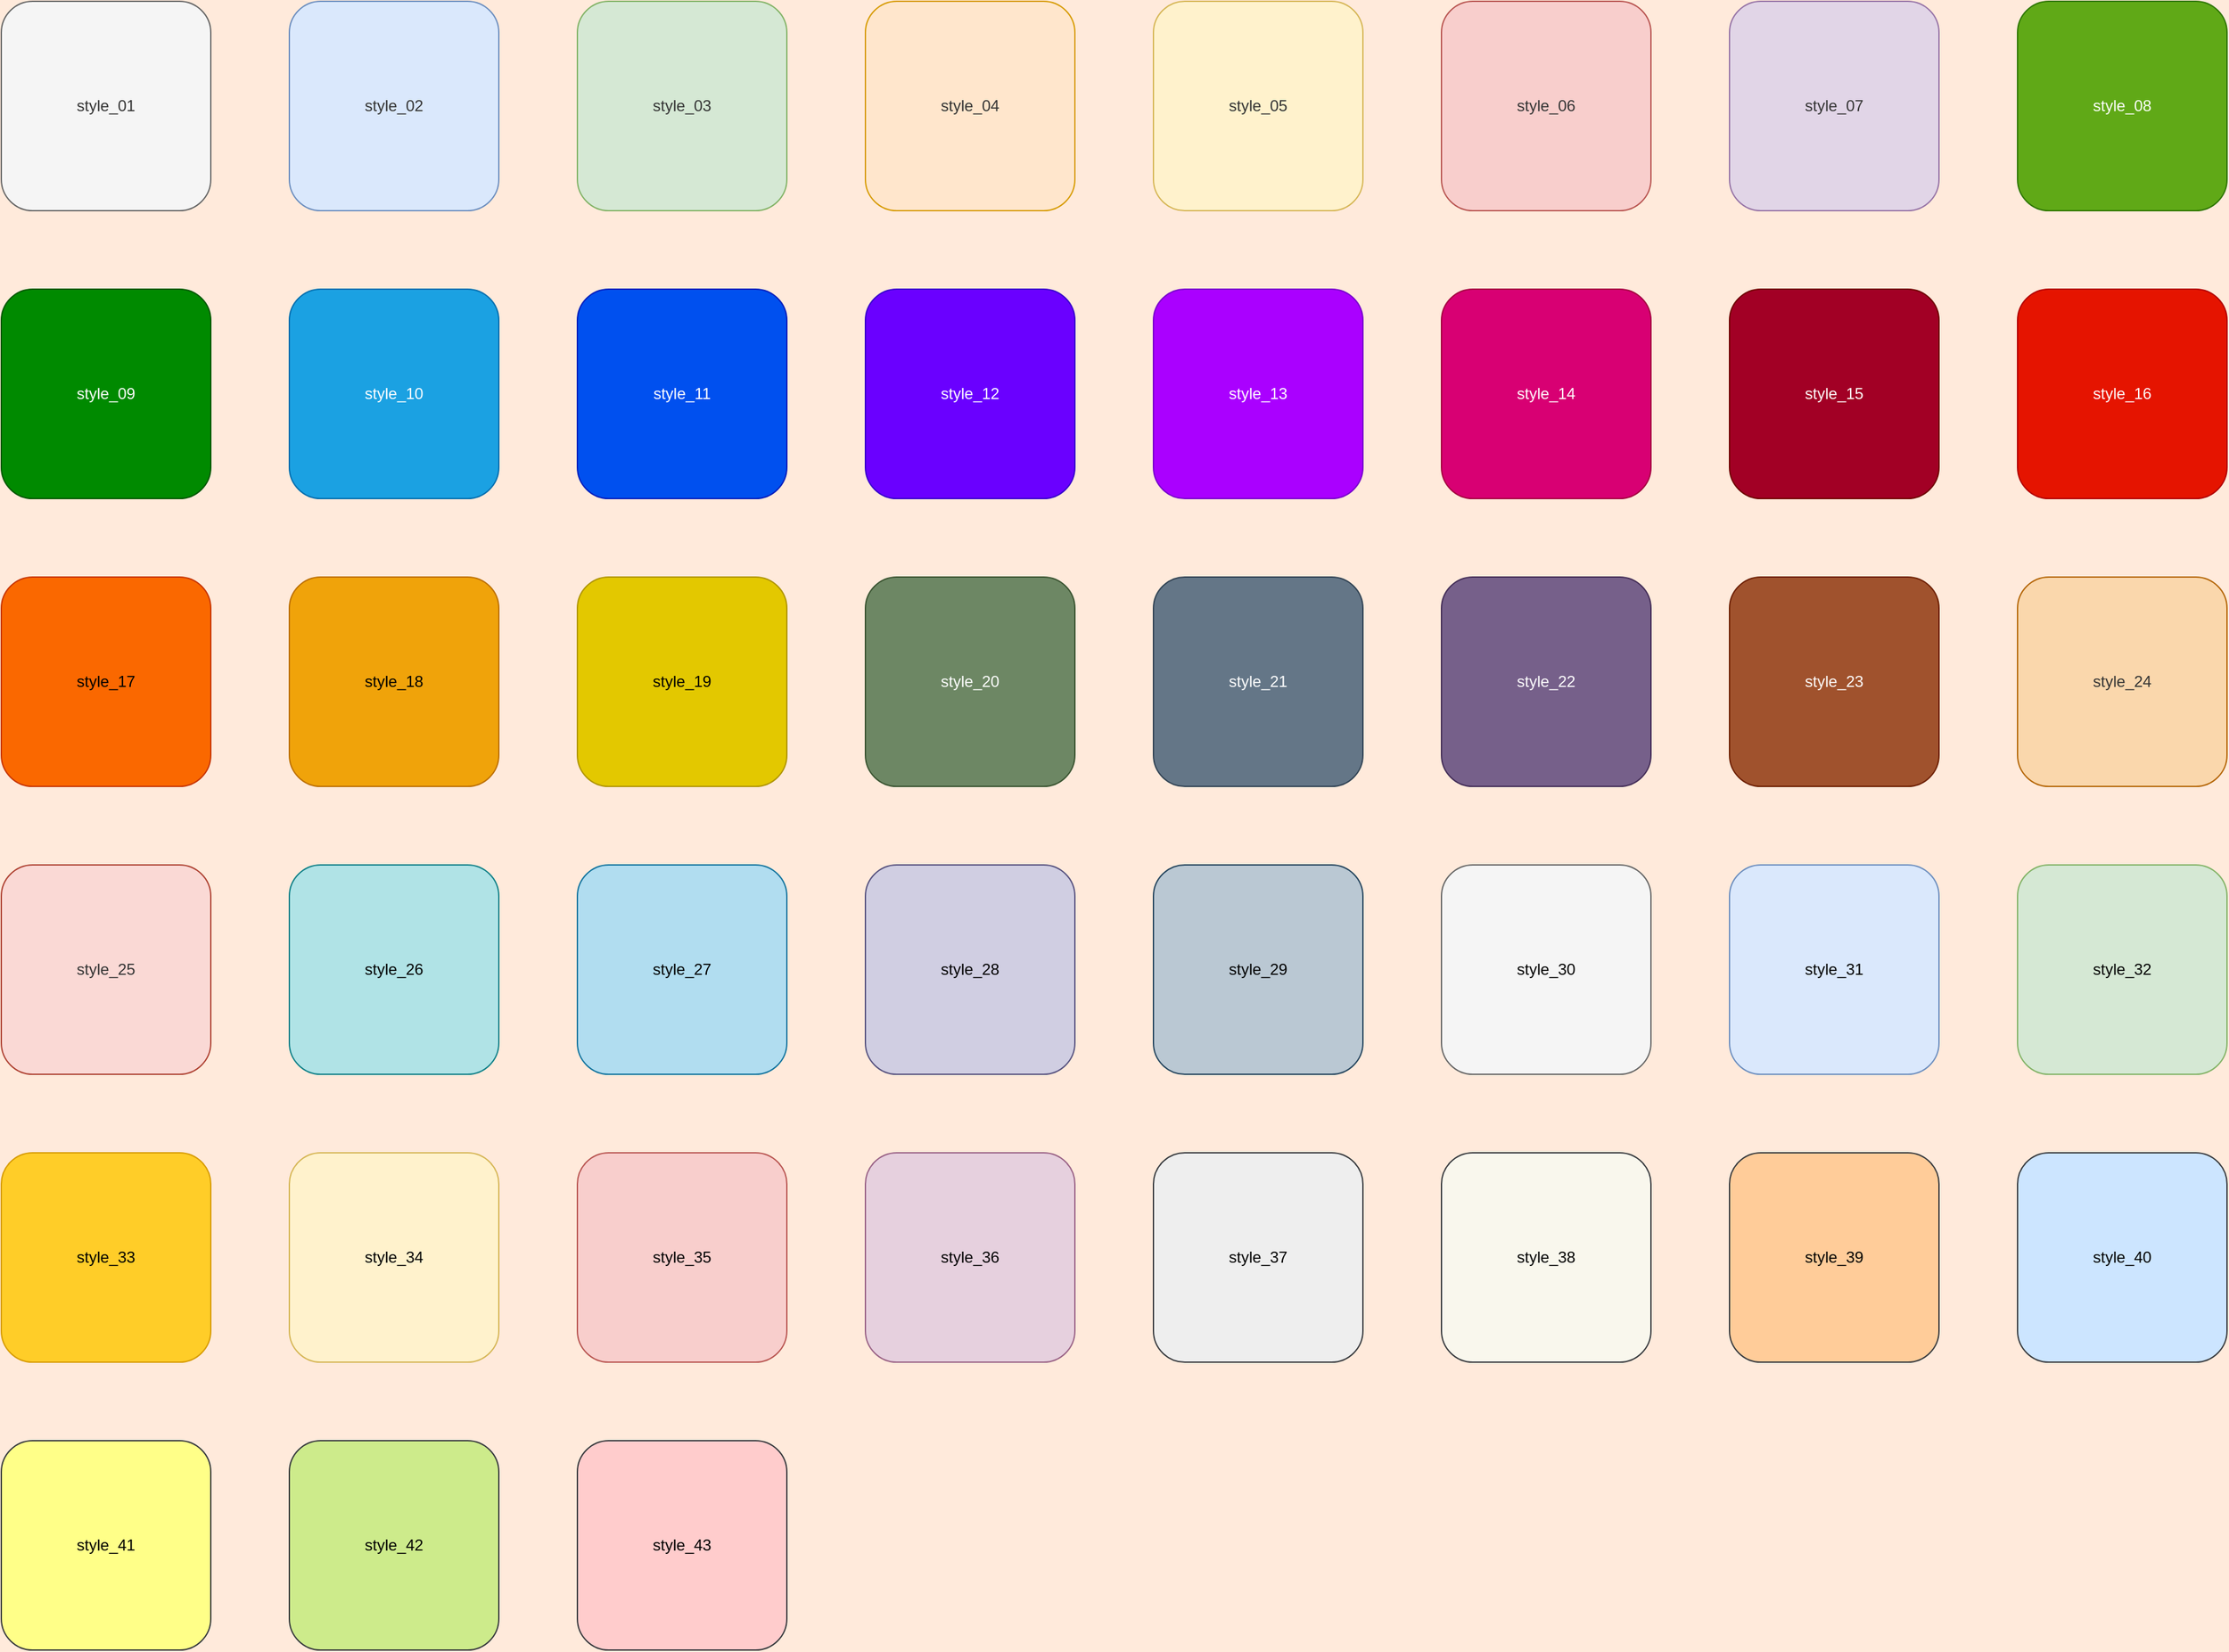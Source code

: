<mxfile>
  <diagram id="XsC" name="Squares">
    <mxGraphModel dx="0" dy="0" background="#FFEADB" grid="0" gridSize="10" guides="1" tooltips="1" connect="1" arrows="1" fold="1" page="1" pageScale="1" pageWidth="1169" pageHeight="827" math="0" shadow="0">
      <root>
        <mxCell id="page_root_XsC" parent="XsC"/>
        <mxCell id="node_root_XsC" parent="page_root_XsC"/>
        <mxCell id="XsC-2" value="style_01" style="whiteSpace=wrap;html=1;rounded=1;fillColor=#f5f5f5;strokeColor=#666666;fontColor=#333333" vertex="1" parent="node_root_XsC">
          <mxGeometry x="30" y="30" width="160" height="160" as="geometry"/>
        </mxCell>
        <mxCell id="XsC-3" value="style_02" style="whiteSpace=wrap;html=1;rounded=1;fillColor=#dae8fc;strokeColor=#6c8ebf;fontColor=#333333" vertex="1" parent="node_root_XsC">
          <mxGeometry x="250" y="30" width="160" height="160" as="geometry"/>
        </mxCell>
        <mxCell id="XsC-4" value="style_03" style="whiteSpace=wrap;html=1;rounded=1;fillColor=#d5e8d4;strokeColor=#82b366;fontColor=#333333" vertex="1" parent="node_root_XsC">
          <mxGeometry x="470" y="30" width="160" height="160" as="geometry"/>
        </mxCell>
        <mxCell id="XsC-5" value="style_04" style="whiteSpace=wrap;html=1;rounded=1;fillColor=#ffe6cc;strokeColor=#d79b00;fontColor=#333333" vertex="1" parent="node_root_XsC">
          <mxGeometry x="690" y="30" width="160" height="160" as="geometry"/>
        </mxCell>
        <mxCell id="XsC-6" value="style_05" style="whiteSpace=wrap;html=1;rounded=1;fillColor=#fff2cc;strokeColor=#d6b656;fontColor=#333333" vertex="1" parent="node_root_XsC">
          <mxGeometry x="910" y="30" width="160" height="160" as="geometry"/>
        </mxCell>
        <mxCell id="XsC-7" value="style_06" style="whiteSpace=wrap;html=1;rounded=1;fillColor=#f8cecc;strokeColor=#b85450;fontColor=#333333" vertex="1" parent="node_root_XsC">
          <mxGeometry x="1130" y="30" width="160" height="160" as="geometry"/>
        </mxCell>
        <mxCell id="XsC-8" value="style_07" style="whiteSpace=wrap;html=1;rounded=1;fillColor=#e1d5e7;strokeColor=#9673a6;fontColor=#333333" vertex="1" parent="node_root_XsC">
          <mxGeometry x="1350" y="30" width="160" height="160" as="geometry"/>
        </mxCell>
        <mxCell id="XsC-9" value="style_08" style="whiteSpace=wrap;html=1;rounded=1;fillColor=#60a917;strokeColor=#2D7600;fontColor=#ffffff" vertex="1" parent="node_root_XsC">
          <mxGeometry x="1570" y="30" width="160" height="160" as="geometry"/>
        </mxCell>
        <mxCell id="XsC-10" value="style_09" style="whiteSpace=wrap;html=1;rounded=1;fillColor=#008a00;strokeColor=#005700;fontColor=#ffffff" vertex="1" parent="node_root_XsC">
          <mxGeometry x="30" y="250" width="160" height="160" as="geometry"/>
        </mxCell>
        <mxCell id="XsC-11" value="style_10" style="whiteSpace=wrap;html=1;rounded=1;fillColor=#1ba1e2;strokeColor=#006EAF;fontColor=#ffffff" vertex="1" parent="node_root_XsC">
          <mxGeometry x="250" y="250" width="160" height="160" as="geometry"/>
        </mxCell>
        <mxCell id="XsC-12" value="style_11" style="whiteSpace=wrap;html=1;rounded=1;fillColor=#0050ef;strokeColor=#001DBC;fontColor=#ffffff" vertex="1" parent="node_root_XsC">
          <mxGeometry x="470" y="250" width="160" height="160" as="geometry"/>
        </mxCell>
        <mxCell id="XsC-13" value="style_12" style="whiteSpace=wrap;html=1;rounded=1;fillColor=#6a00ff;strokeColor=#3700CC;fontColor=#ffffff" vertex="1" parent="node_root_XsC">
          <mxGeometry x="690" y="250" width="160" height="160" as="geometry"/>
        </mxCell>
        <mxCell id="XsC-14" value="style_13" style="whiteSpace=wrap;html=1;rounded=1;fillColor=#aa00ff;strokeColor=#7700CC;fontColor=#ffffff" vertex="1" parent="node_root_XsC">
          <mxGeometry x="910" y="250" width="160" height="160" as="geometry"/>
        </mxCell>
        <mxCell id="XsC-15" value="style_14" style="whiteSpace=wrap;html=1;rounded=1;fillColor=#d80073;strokeColor=#A50040;fontColor=#ffffff" vertex="1" parent="node_root_XsC">
          <mxGeometry x="1130" y="250" width="160" height="160" as="geometry"/>
        </mxCell>
        <mxCell id="XsC-16" value="style_15" style="whiteSpace=wrap;html=1;rounded=1;fillColor=#a20025;strokeColor=#6F0000;fontColor=#ffffff" vertex="1" parent="node_root_XsC">
          <mxGeometry x="1350" y="250" width="160" height="160" as="geometry"/>
        </mxCell>
        <mxCell id="XsC-17" value="style_16" style="whiteSpace=wrap;html=1;rounded=1;fillColor=#e51400;strokeColor=#B20000;fontColor=#ffffff" vertex="1" parent="node_root_XsC">
          <mxGeometry x="1570" y="250" width="160" height="160" as="geometry"/>
        </mxCell>
        <mxCell id="XsC-18" value="style_17" style="whiteSpace=wrap;html=1;rounded=1;fillColor=#fa6800;strokeColor=#C73500;fontColor=#000000" vertex="1" parent="node_root_XsC">
          <mxGeometry x="30" y="470" width="160" height="160" as="geometry"/>
        </mxCell>
        <mxCell id="XsC-19" value="style_18" style="whiteSpace=wrap;html=1;rounded=1;fillColor=#f0a30a;strokeColor=#BD7000;fontColor=#000000" vertex="1" parent="node_root_XsC">
          <mxGeometry x="250" y="470" width="160" height="160" as="geometry"/>
        </mxCell>
        <mxCell id="XsC-20" value="style_19" style="whiteSpace=wrap;html=1;rounded=1;fillColor=#e3c800;strokeColor=#B09500;fontColor=#000000" vertex="1" parent="node_root_XsC">
          <mxGeometry x="470" y="470" width="160" height="160" as="geometry"/>
        </mxCell>
        <mxCell id="XsC-21" value="style_20" style="whiteSpace=wrap;html=1;rounded=1;fillColor=#6d8764;strokeColor=#3A5431;fontColor=#ffffff" vertex="1" parent="node_root_XsC">
          <mxGeometry x="690" y="470" width="160" height="160" as="geometry"/>
        </mxCell>
        <mxCell id="XsC-22" value="style_21" style="whiteSpace=wrap;html=1;rounded=1;fillColor=#647687;strokeColor=#314354;fontColor=#ffffff" vertex="1" parent="node_root_XsC">
          <mxGeometry x="910" y="470" width="160" height="160" as="geometry"/>
        </mxCell>
        <mxCell id="XsC-23" value="style_22" style="whiteSpace=wrap;html=1;rounded=1;fillColor=#76608a;strokeColor=#432D57;fontColor=#ffffff" vertex="1" parent="node_root_XsC">
          <mxGeometry x="1130" y="470" width="160" height="160" as="geometry"/>
        </mxCell>
        <mxCell id="XsC-24" value="style_23" style="whiteSpace=wrap;html=1;rounded=1;fillColor=#a0522d;strokeColor=#6D1F00;fontColor=#ffffff" vertex="1" parent="node_root_XsC">
          <mxGeometry x="1350" y="470" width="160" height="160" as="geometry"/>
        </mxCell>
        <mxCell id="XsC-25" value="style_24" style="whiteSpace=wrap;html=1;rounded=1;fillColor=#fad7ac;strokeColor=#b46504;fontColor=#333333" vertex="1" parent="node_root_XsC">
          <mxGeometry x="1570" y="470" width="160" height="160" as="geometry"/>
        </mxCell>
        <mxCell id="XsC-26" value="style_25" style="whiteSpace=wrap;html=1;rounded=1;fillColor=#fad9d5;strokeColor=#ae4132;fontColor=#333333" vertex="1" parent="node_root_XsC">
          <mxGeometry x="30" y="690" width="160" height="160" as="geometry"/>
        </mxCell>
        <mxCell id="XsC-27" value="style_26" style="whiteSpace=wrap;html=1;rounded=1;fillColor=#b0e3e6;strokeColor=#0e8088;fontColor=#000000" vertex="1" parent="node_root_XsC">
          <mxGeometry x="250" y="690" width="160" height="160" as="geometry"/>
        </mxCell>
        <mxCell id="XsC-28" value="style_27" style="whiteSpace=wrap;html=1;rounded=1;fillColor=#b1ddf0;strokeColor=#10739e;fontColor=#000000" vertex="1" parent="node_root_XsC">
          <mxGeometry x="470" y="690" width="160" height="160" as="geometry"/>
        </mxCell>
        <mxCell id="XsC-29" value="style_28" style="whiteSpace=wrap;html=1;rounded=1;fillColor=#d0cee2;strokeColor=#56517e;fontColor=#000000" vertex="1" parent="node_root_XsC">
          <mxGeometry x="690" y="690" width="160" height="160" as="geometry"/>
        </mxCell>
        <mxCell id="XsC-30" value="style_29" style="whiteSpace=wrap;html=1;rounded=1;fillColor=#bac8d3;strokeColor=#23445d;fontColor=#000000" vertex="1" parent="node_root_XsC">
          <mxGeometry x="910" y="690" width="160" height="160" as="geometry"/>
        </mxCell>
        <mxCell id="XsC-31" value="style_30" style="whiteSpace=wrap;html=1;rounded=1;fillColor=#f5f5f5;strokeColor=#666666;fontColor=#000000;gradient=#b3b3b3" vertex="1" parent="node_root_XsC">
          <mxGeometry x="1130" y="690" width="160" height="160" as="geometry"/>
        </mxCell>
        <mxCell id="XsC-32" value="style_31" style="whiteSpace=wrap;html=1;rounded=1;fillColor=#dae8fc;strokeColor=#6c8ebf;fontColor=#000000;gradient=#7ea6e0" vertex="1" parent="node_root_XsC">
          <mxGeometry x="1350" y="690" width="160" height="160" as="geometry"/>
        </mxCell>
        <mxCell id="XsC-33" value="style_32" style="whiteSpace=wrap;html=1;rounded=1;fillColor=#d5e8d4;strokeColor=#82b366;fontColor=#000000;gradient=#97d077" vertex="1" parent="node_root_XsC">
          <mxGeometry x="1570" y="690" width="160" height="160" as="geometry"/>
        </mxCell>
        <mxCell id="XsC-34" value="style_33" style="whiteSpace=wrap;html=1;rounded=1;fillColor=#ffcd28;strokeColor=#d79b00;fontColor=#000000;gradient=#ffa500" vertex="1" parent="node_root_XsC">
          <mxGeometry x="30" y="910" width="160" height="160" as="geometry"/>
        </mxCell>
        <mxCell id="XsC-35" value="style_34" style="whiteSpace=wrap;html=1;rounded=1;fillColor=#fff2cc;strokeColor=#d6b656;fontColor=#000000;gradient=#ffd966" vertex="1" parent="node_root_XsC">
          <mxGeometry x="250" y="910" width="160" height="160" as="geometry"/>
        </mxCell>
        <mxCell id="XsC-36" value="style_35" style="whiteSpace=wrap;html=1;rounded=1;fillColor=#f8cecc;strokeColor=#b85450;fontColor=#000000;gradient=#ea6b66" vertex="1" parent="node_root_XsC">
          <mxGeometry x="470" y="910" width="160" height="160" as="geometry"/>
        </mxCell>
        <mxCell id="XsC-37" value="style_36" style="whiteSpace=wrap;html=1;rounded=1;fillColor=#e6d0de;strokeColor=#996185;fontColor=#000000;gradient=#d5739d" vertex="1" parent="node_root_XsC">
          <mxGeometry x="690" y="910" width="160" height="160" as="geometry"/>
        </mxCell>
        <mxCell id="XsC-38" value="style_37" style="whiteSpace=wrap;html=1;rounded=1;fillColor=#eeeeee;strokeColor=#36393d;fontColor=#000000" vertex="1" parent="node_root_XsC">
          <mxGeometry x="910" y="910" width="160" height="160" as="geometry"/>
        </mxCell>
        <mxCell id="XsC-39" value="style_38" style="whiteSpace=wrap;html=1;rounded=1;fillColor=#f9f7ed;strokeColor=#36393d;fontColor=#000000" vertex="1" parent="node_root_XsC">
          <mxGeometry x="1130" y="910" width="160" height="160" as="geometry"/>
        </mxCell>
        <mxCell id="XsC-40" value="style_39" style="whiteSpace=wrap;html=1;rounded=1;fillColor=#ffcc99;strokeColor=#36393d;fontColor=#000000" vertex="1" parent="node_root_XsC">
          <mxGeometry x="1350" y="910" width="160" height="160" as="geometry"/>
        </mxCell>
        <mxCell id="XsC-41" value="style_40" style="whiteSpace=wrap;html=1;rounded=1;fillColor=#cce5ff;strokeColor=#36393d;fontColor=#000000" vertex="1" parent="node_root_XsC">
          <mxGeometry x="1570" y="910" width="160" height="160" as="geometry"/>
        </mxCell>
        <mxCell id="XsC-42" value="style_41" style="whiteSpace=wrap;html=1;rounded=1;fillColor=#ffff88;strokeColor=#36393d;fontColor=#000000" vertex="1" parent="node_root_XsC">
          <mxGeometry x="30" y="1130" width="160" height="160" as="geometry"/>
        </mxCell>
        <mxCell id="XsC-43" value="style_42" style="whiteSpace=wrap;html=1;rounded=1;fillColor=#cdeb8b;strokeColor=#36393d;fontColor=#000000" vertex="1" parent="node_root_XsC">
          <mxGeometry x="250" y="1130" width="160" height="160" as="geometry"/>
        </mxCell>
        <mxCell id="XsC-44" value="style_43" style="whiteSpace=wrap;html=1;rounded=1;fillColor=#ffcccc;strokeColor=#36393d;fontColor=#000000" vertex="1" parent="node_root_XsC">
          <mxGeometry x="470" y="1130" width="160" height="160" as="geometry"/>
        </mxCell>
      </root>
    </mxGraphModel>
  </diagram>
  <diagram id="1Of" name="Circles">
    <mxGraphModel dx="0" dy="0" background="#FFEADB" grid="0" gridSize="10" guides="1" tooltips="1" connect="1" arrows="1" fold="1" page="1" pageScale="1" pageWidth="1169" pageHeight="827" math="0" shadow="0">
      <root>
        <mxCell id="page_root_1Of" parent="1Of"/>
        <mxCell id="node_root_1Of" parent="page_root_1Of"/>
        <mxCell id="1Of-2" value="style_01" style="whiteSpace=wrap;html=1;rounded=1;fillColor=#f5f5f5;strokeColor=#666666;fontColor=#333333;ellipse" vertex="1" parent="node_root_1Of">
          <mxGeometry x="30" y="30" width="160" height="160" as="geometry"/>
        </mxCell>
        <mxCell id="1Of-3" value="style_02" style="whiteSpace=wrap;html=1;rounded=1;fillColor=#dae8fc;strokeColor=#6c8ebf;fontColor=#333333;ellipse" vertex="1" parent="node_root_1Of">
          <mxGeometry x="250" y="30" width="160" height="160" as="geometry"/>
        </mxCell>
        <mxCell id="1Of-4" value="style_03" style="whiteSpace=wrap;html=1;rounded=1;fillColor=#d5e8d4;strokeColor=#82b366;fontColor=#333333;ellipse" vertex="1" parent="node_root_1Of">
          <mxGeometry x="470" y="30" width="160" height="160" as="geometry"/>
        </mxCell>
        <mxCell id="1Of-5" value="style_04" style="whiteSpace=wrap;html=1;rounded=1;fillColor=#ffe6cc;strokeColor=#d79b00;fontColor=#333333;ellipse" vertex="1" parent="node_root_1Of">
          <mxGeometry x="690" y="30" width="160" height="160" as="geometry"/>
        </mxCell>
        <mxCell id="1Of-6" value="style_05" style="whiteSpace=wrap;html=1;rounded=1;fillColor=#fff2cc;strokeColor=#d6b656;fontColor=#333333;ellipse" vertex="1" parent="node_root_1Of">
          <mxGeometry x="910" y="30" width="160" height="160" as="geometry"/>
        </mxCell>
        <mxCell id="1Of-7" value="style_06" style="whiteSpace=wrap;html=1;rounded=1;fillColor=#f8cecc;strokeColor=#b85450;fontColor=#333333;ellipse" vertex="1" parent="node_root_1Of">
          <mxGeometry x="1130" y="30" width="160" height="160" as="geometry"/>
        </mxCell>
        <mxCell id="1Of-8" value="style_07" style="whiteSpace=wrap;html=1;rounded=1;fillColor=#e1d5e7;strokeColor=#9673a6;fontColor=#333333;ellipse" vertex="1" parent="node_root_1Of">
          <mxGeometry x="1350" y="30" width="160" height="160" as="geometry"/>
        </mxCell>
        <mxCell id="1Of-9" value="style_08" style="whiteSpace=wrap;html=1;rounded=1;fillColor=#60a917;strokeColor=#2D7600;fontColor=#ffffff;ellipse" vertex="1" parent="node_root_1Of">
          <mxGeometry x="1570" y="30" width="160" height="160" as="geometry"/>
        </mxCell>
        <mxCell id="1Of-10" value="style_09" style="whiteSpace=wrap;html=1;rounded=1;fillColor=#008a00;strokeColor=#005700;fontColor=#ffffff;ellipse" vertex="1" parent="node_root_1Of">
          <mxGeometry x="30" y="250" width="160" height="160" as="geometry"/>
        </mxCell>
        <mxCell id="1Of-11" value="style_10" style="whiteSpace=wrap;html=1;rounded=1;fillColor=#1ba1e2;strokeColor=#006EAF;fontColor=#ffffff;ellipse" vertex="1" parent="node_root_1Of">
          <mxGeometry x="250" y="250" width="160" height="160" as="geometry"/>
        </mxCell>
        <mxCell id="1Of-12" value="style_11" style="whiteSpace=wrap;html=1;rounded=1;fillColor=#0050ef;strokeColor=#001DBC;fontColor=#ffffff;ellipse" vertex="1" parent="node_root_1Of">
          <mxGeometry x="470" y="250" width="160" height="160" as="geometry"/>
        </mxCell>
        <mxCell id="1Of-13" value="style_12" style="whiteSpace=wrap;html=1;rounded=1;fillColor=#6a00ff;strokeColor=#3700CC;fontColor=#ffffff;ellipse" vertex="1" parent="node_root_1Of">
          <mxGeometry x="690" y="250" width="160" height="160" as="geometry"/>
        </mxCell>
        <mxCell id="1Of-14" value="style_13" style="whiteSpace=wrap;html=1;rounded=1;fillColor=#aa00ff;strokeColor=#7700CC;fontColor=#ffffff;ellipse" vertex="1" parent="node_root_1Of">
          <mxGeometry x="910" y="250" width="160" height="160" as="geometry"/>
        </mxCell>
        <mxCell id="1Of-15" value="style_14" style="whiteSpace=wrap;html=1;rounded=1;fillColor=#d80073;strokeColor=#A50040;fontColor=#ffffff;ellipse" vertex="1" parent="node_root_1Of">
          <mxGeometry x="1130" y="250" width="160" height="160" as="geometry"/>
        </mxCell>
        <mxCell id="1Of-16" value="style_15" style="whiteSpace=wrap;html=1;rounded=1;fillColor=#a20025;strokeColor=#6F0000;fontColor=#ffffff;ellipse" vertex="1" parent="node_root_1Of">
          <mxGeometry x="1350" y="250" width="160" height="160" as="geometry"/>
        </mxCell>
        <mxCell id="1Of-17" value="style_16" style="whiteSpace=wrap;html=1;rounded=1;fillColor=#e51400;strokeColor=#B20000;fontColor=#ffffff;ellipse" vertex="1" parent="node_root_1Of">
          <mxGeometry x="1570" y="250" width="160" height="160" as="geometry"/>
        </mxCell>
        <mxCell id="1Of-18" value="style_17" style="whiteSpace=wrap;html=1;rounded=1;fillColor=#fa6800;strokeColor=#C73500;fontColor=#000000;ellipse" vertex="1" parent="node_root_1Of">
          <mxGeometry x="30" y="470" width="160" height="160" as="geometry"/>
        </mxCell>
        <mxCell id="1Of-19" value="style_18" style="whiteSpace=wrap;html=1;rounded=1;fillColor=#f0a30a;strokeColor=#BD7000;fontColor=#000000;ellipse" vertex="1" parent="node_root_1Of">
          <mxGeometry x="250" y="470" width="160" height="160" as="geometry"/>
        </mxCell>
        <mxCell id="1Of-20" value="style_19" style="whiteSpace=wrap;html=1;rounded=1;fillColor=#e3c800;strokeColor=#B09500;fontColor=#000000;ellipse" vertex="1" parent="node_root_1Of">
          <mxGeometry x="470" y="470" width="160" height="160" as="geometry"/>
        </mxCell>
        <mxCell id="1Of-21" value="style_20" style="whiteSpace=wrap;html=1;rounded=1;fillColor=#6d8764;strokeColor=#3A5431;fontColor=#ffffff;ellipse" vertex="1" parent="node_root_1Of">
          <mxGeometry x="690" y="470" width="160" height="160" as="geometry"/>
        </mxCell>
        <mxCell id="1Of-22" value="style_21" style="whiteSpace=wrap;html=1;rounded=1;fillColor=#647687;strokeColor=#314354;fontColor=#ffffff;ellipse" vertex="1" parent="node_root_1Of">
          <mxGeometry x="910" y="470" width="160" height="160" as="geometry"/>
        </mxCell>
        <mxCell id="1Of-23" value="style_22" style="whiteSpace=wrap;html=1;rounded=1;fillColor=#76608a;strokeColor=#432D57;fontColor=#ffffff;ellipse" vertex="1" parent="node_root_1Of">
          <mxGeometry x="1130" y="470" width="160" height="160" as="geometry"/>
        </mxCell>
        <mxCell id="1Of-24" value="style_23" style="whiteSpace=wrap;html=1;rounded=1;fillColor=#a0522d;strokeColor=#6D1F00;fontColor=#ffffff;ellipse" vertex="1" parent="node_root_1Of">
          <mxGeometry x="1350" y="470" width="160" height="160" as="geometry"/>
        </mxCell>
        <mxCell id="1Of-25" value="style_24" style="whiteSpace=wrap;html=1;rounded=1;fillColor=#fad7ac;strokeColor=#b46504;fontColor=#333333;ellipse" vertex="1" parent="node_root_1Of">
          <mxGeometry x="1570" y="470" width="160" height="160" as="geometry"/>
        </mxCell>
        <mxCell id="1Of-26" value="style_25" style="whiteSpace=wrap;html=1;rounded=1;fillColor=#fad9d5;strokeColor=#ae4132;fontColor=#333333;ellipse" vertex="1" parent="node_root_1Of">
          <mxGeometry x="30" y="690" width="160" height="160" as="geometry"/>
        </mxCell>
        <mxCell id="1Of-27" value="style_26" style="whiteSpace=wrap;html=1;rounded=1;fillColor=#b0e3e6;strokeColor=#0e8088;fontColor=#000000;ellipse" vertex="1" parent="node_root_1Of">
          <mxGeometry x="250" y="690" width="160" height="160" as="geometry"/>
        </mxCell>
        <mxCell id="1Of-28" value="style_27" style="whiteSpace=wrap;html=1;rounded=1;fillColor=#b1ddf0;strokeColor=#10739e;fontColor=#000000;ellipse" vertex="1" parent="node_root_1Of">
          <mxGeometry x="470" y="690" width="160" height="160" as="geometry"/>
        </mxCell>
        <mxCell id="1Of-29" value="style_28" style="whiteSpace=wrap;html=1;rounded=1;fillColor=#d0cee2;strokeColor=#56517e;fontColor=#000000;ellipse" vertex="1" parent="node_root_1Of">
          <mxGeometry x="690" y="690" width="160" height="160" as="geometry"/>
        </mxCell>
        <mxCell id="1Of-30" value="style_29" style="whiteSpace=wrap;html=1;rounded=1;fillColor=#bac8d3;strokeColor=#23445d;fontColor=#000000;ellipse" vertex="1" parent="node_root_1Of">
          <mxGeometry x="910" y="690" width="160" height="160" as="geometry"/>
        </mxCell>
        <mxCell id="1Of-31" value="style_30" style="whiteSpace=wrap;html=1;rounded=1;fillColor=#f5f5f5;strokeColor=#666666;fontColor=#000000;gradient=#b3b3b3;ellipse" vertex="1" parent="node_root_1Of">
          <mxGeometry x="1130" y="690" width="160" height="160" as="geometry"/>
        </mxCell>
        <mxCell id="1Of-32" value="style_31" style="whiteSpace=wrap;html=1;rounded=1;fillColor=#dae8fc;strokeColor=#6c8ebf;fontColor=#000000;gradient=#7ea6e0;ellipse" vertex="1" parent="node_root_1Of">
          <mxGeometry x="1350" y="690" width="160" height="160" as="geometry"/>
        </mxCell>
        <mxCell id="1Of-33" value="style_32" style="whiteSpace=wrap;html=1;rounded=1;fillColor=#d5e8d4;strokeColor=#82b366;fontColor=#000000;gradient=#97d077;ellipse" vertex="1" parent="node_root_1Of">
          <mxGeometry x="1570" y="690" width="160" height="160" as="geometry"/>
        </mxCell>
        <mxCell id="1Of-34" value="style_33" style="whiteSpace=wrap;html=1;rounded=1;fillColor=#ffcd28;strokeColor=#d79b00;fontColor=#000000;gradient=#ffa500;ellipse" vertex="1" parent="node_root_1Of">
          <mxGeometry x="30" y="910" width="160" height="160" as="geometry"/>
        </mxCell>
        <mxCell id="1Of-35" value="style_34" style="whiteSpace=wrap;html=1;rounded=1;fillColor=#fff2cc;strokeColor=#d6b656;fontColor=#000000;gradient=#ffd966;ellipse" vertex="1" parent="node_root_1Of">
          <mxGeometry x="250" y="910" width="160" height="160" as="geometry"/>
        </mxCell>
        <mxCell id="1Of-36" value="style_35" style="whiteSpace=wrap;html=1;rounded=1;fillColor=#f8cecc;strokeColor=#b85450;fontColor=#000000;gradient=#ea6b66;ellipse" vertex="1" parent="node_root_1Of">
          <mxGeometry x="470" y="910" width="160" height="160" as="geometry"/>
        </mxCell>
        <mxCell id="1Of-37" value="style_36" style="whiteSpace=wrap;html=1;rounded=1;fillColor=#e6d0de;strokeColor=#996185;fontColor=#000000;gradient=#d5739d;ellipse" vertex="1" parent="node_root_1Of">
          <mxGeometry x="690" y="910" width="160" height="160" as="geometry"/>
        </mxCell>
        <mxCell id="1Of-38" value="style_37" style="whiteSpace=wrap;html=1;rounded=1;fillColor=#eeeeee;strokeColor=#36393d;fontColor=#000000;ellipse" vertex="1" parent="node_root_1Of">
          <mxGeometry x="910" y="910" width="160" height="160" as="geometry"/>
        </mxCell>
        <mxCell id="1Of-39" value="style_38" style="whiteSpace=wrap;html=1;rounded=1;fillColor=#f9f7ed;strokeColor=#36393d;fontColor=#000000;ellipse" vertex="1" parent="node_root_1Of">
          <mxGeometry x="1130" y="910" width="160" height="160" as="geometry"/>
        </mxCell>
        <mxCell id="1Of-40" value="style_39" style="whiteSpace=wrap;html=1;rounded=1;fillColor=#ffcc99;strokeColor=#36393d;fontColor=#000000;ellipse" vertex="1" parent="node_root_1Of">
          <mxGeometry x="1350" y="910" width="160" height="160" as="geometry"/>
        </mxCell>
        <mxCell id="1Of-41" value="style_40" style="whiteSpace=wrap;html=1;rounded=1;fillColor=#cce5ff;strokeColor=#36393d;fontColor=#000000;ellipse" vertex="1" parent="node_root_1Of">
          <mxGeometry x="1570" y="910" width="160" height="160" as="geometry"/>
        </mxCell>
        <mxCell id="1Of-42" value="style_41" style="whiteSpace=wrap;html=1;rounded=1;fillColor=#ffff88;strokeColor=#36393d;fontColor=#000000;ellipse" vertex="1" parent="node_root_1Of">
          <mxGeometry x="30" y="1130" width="160" height="160" as="geometry"/>
        </mxCell>
        <mxCell id="1Of-43" value="style_42" style="whiteSpace=wrap;html=1;rounded=1;fillColor=#cdeb8b;strokeColor=#36393d;fontColor=#000000;ellipse" vertex="1" parent="node_root_1Of">
          <mxGeometry x="250" y="1130" width="160" height="160" as="geometry"/>
        </mxCell>
        <mxCell id="1Of-44" value="style_43" style="whiteSpace=wrap;html=1;rounded=1;fillColor=#ffcccc;strokeColor=#36393d;fontColor=#000000;ellipse" vertex="1" parent="node_root_1Of">
          <mxGeometry x="470" y="1130" width="160" height="160" as="geometry"/>
        </mxCell>
      </root>
    </mxGraphModel>
  </diagram>
  <diagram id="RJF" name="Randoms">
    <mxGraphModel dx="0" dy="0" background="#FFEADB" grid="0" gridSize="10" guides="1" tooltips="1" connect="1" arrows="1" fold="1" page="1" pageScale="1" pageWidth="1169" pageHeight="827" math="0" shadow="0">
      <root>
        <mxCell id="page_root_RJF" parent="RJF"/>
        <mxCell id="node_root_RJF" parent="page_root_RJF"/>
        <mxCell id="RJF-2" value="style_01" style="whiteSpace=wrap;html=1;rounded=1;fillColor=#f5f5f5;strokeColor=#666666;fontColor=#333333;swimlane;horizontal=0" vertex="1" parent="node_root_RJF">
          <mxGeometry x="30" y="30" width="160" height="160" as="geometry"/>
        </mxCell>
        <mxCell id="RJF-3" value="style_02" style="whiteSpace=wrap;html=1;rounded=1;fillColor=#dae8fc;strokeColor=#6c8ebf;fontColor=#333333;ellipse" vertex="1" parent="node_root_RJF">
          <mxGeometry x="250" y="30" width="160" height="160" as="geometry"/>
        </mxCell>
        <mxCell id="RJF-4" value="style_03" style="whiteSpace=wrap;html=1;rounded=1;fontColor=#FFFFFF;text;fontSize=89;fontStyle=1;fillColor=none" vertex="1" parent="node_root_RJF">
          <mxGeometry x="500" y="85" width="100" height="50" as="geometry"/>
        </mxCell>
        <mxCell id="RJF-5" value="style_04" style="whiteSpace=wrap;html=1;rounded=1;fillColor=#ffe6cc;strokeColor=#d79b00;fontColor=#333333;shape=mxgraph.flowchart.database;strokeWidth=1" vertex="1" parent="node_root_RJF">
          <mxGeometry x="690" y="90" width="160" height="40" as="geometry"/>
        </mxCell>
        <mxCell id="RJF-6" value="style_05" style="whiteSpace=wrap;html=1;rounded=1;fillColor=#fff2cc;strokeColor=#d6b656;fontColor=#333333;shape=mxgraph.flowchart.database;strokeWidth=1" vertex="1" parent="node_root_RJF">
          <mxGeometry x="910" y="90" width="160" height="40" as="geometry"/>
        </mxCell>
        <mxCell id="RJF-7" value="style_06" style="whiteSpace=wrap;html=1;rounded=1;fillColor=#f8cecc;strokeColor=#b85450;fontColor=#333333;shape=message" vertex="1" parent="node_root_RJF">
          <mxGeometry x="1130" y="60" width="160" height="100" as="geometry"/>
        </mxCell>
        <mxCell id="RJF-8" value="style_07" style="whiteSpace=wrap;html=1;rounded=1;fillColor=#e1d5e7;strokeColor=#9673a6;fontColor=#333333;fontSize=20;verticalAlign=top" vertex="1" parent="node_root_RJF">
          <mxGeometry x="1325" y="5" width="210" height="210" as="geometry"/>
        </mxCell>
        <mxCell id="RJF-9" value="style_08" style="whiteSpace=wrap;html=1;rounded=1;fontColor=#FFFFFF;text;fontSize=37;fontStyle=1;fillColor=none" vertex="1" parent="node_root_RJF">
          <mxGeometry x="1600" y="85" width="100" height="50" as="geometry"/>
        </mxCell>
        <mxCell id="RJF-10" value="style_09" style="whiteSpace=wrap;html=1;rounded=1;fillColor=#008a00;strokeColor=#005700;fontColor=#ffffff;align=left;overflow=fill;fontSize=12;fontFamily=Helvetica" vertex="1" parent="node_root_RJF">
          <mxGeometry x="30" y="250" width="160" height="160" as="geometry"/>
        </mxCell>
        <mxCell id="RJF-11" value="style_10" style="whiteSpace=wrap;html=1;rounded=1;fontColor=#FFFFFF;text;fontSize=28;fontStyle=1;fillColor=none" vertex="1" parent="node_root_RJF">
          <mxGeometry x="280" y="305" width="100" height="50" as="geometry"/>
        </mxCell>
        <mxCell id="RJF-12" value="style_11" style="whiteSpace=wrap;html=1;rounded=1;fillColor=#0050ef;strokeColor=#001DBC;fontColor=#ffffff;shape=mxgraph.basic.roundRectCallout;dx=30;dy=15;size=5;boundedLbl=1;" vertex="1" parent="node_root_RJF">
          <mxGeometry x="470" y="270" width="160" height="120" as="geometry"/>
        </mxCell>
        <mxCell id="RJF-13" value="style_12" style="whiteSpace=wrap;html=1;rounded=1;fillColor=#6a00ff;strokeColor=#3700CC;fontColor=#ffffff;align=left;overflow=fill;fontSize=12;fontFamily=Helvetica" vertex="1" parent="node_root_RJF">
          <mxGeometry x="690" y="250" width="160" height="160" as="geometry"/>
        </mxCell>
        <mxCell id="RJF-14" value="style_13" style="whiteSpace=wrap;html=1;rounded=1;fontColor=#FFFFFF;text;fontSize=16;fontStyle=1;fillColor=none" vertex="1" parent="node_root_RJF">
          <mxGeometry x="940" y="305" width="100" height="50" as="geometry"/>
        </mxCell>
        <mxCell id="RJF-15" value="style_14" style="whiteSpace=wrap;html=1;rounded=1;fillColor=#d80073;strokeColor=#A50040;fontColor=#ffffff;align=left;overflow=fill;fontSize=12;fontFamily=Helvetica" vertex="1" parent="node_root_RJF">
          <mxGeometry x="1130" y="250" width="160" height="160" as="geometry"/>
        </mxCell>
        <mxCell id="RJF-16" value="style_15" style="whiteSpace=wrap;html=1;rounded=1;fontColor=#FFFFFF;text;fontSize=67;fontStyle=1;fillColor=none" vertex="1" parent="node_root_RJF">
          <mxGeometry x="1380" y="305" width="100" height="50" as="geometry"/>
        </mxCell>
        <mxCell id="RJF-17" value="style_16" style="whiteSpace=wrap;html=1;rounded=1;fillColor=#e51400;strokeColor=#B20000;fontColor=#ffffff;shape=process" vertex="1" parent="node_root_RJF">
          <mxGeometry x="1550" y="270" width="200" height="120" as="geometry"/>
        </mxCell>
        <mxCell id="RJF-18" value="style_17" style="whiteSpace=wrap;html=1;rounded=1;fillColor=#fa6800;strokeColor=#C73500;fontColor=#000000;swimlane" vertex="1" parent="node_root_RJF">
          <mxGeometry x="30" y="470" width="160" height="160" as="geometry"/>
        </mxCell>
        <mxCell id="RJF-19" value="style_18" style="whiteSpace=wrap;html=1;rounded=1;fontColor=#FFFFFF;text;fontSize=21;fontStyle=1;fillColor=none" vertex="1" parent="node_root_RJF">
          <mxGeometry x="280" y="525" width="100" height="50" as="geometry"/>
        </mxCell>
        <mxCell id="RJF-20" value="style_19" style="whiteSpace=wrap;html=1;rounded=1;fillColor=#e3c800;strokeColor=#B09500;fontColor=#000000;swimlane;resizable=0" vertex="1" parent="node_root_RJF">
          <mxGeometry x="470" y="470" width="160" height="160" as="geometry"/>
        </mxCell>
        <mxCell id="RJF-21" value="style_20" style="whiteSpace=wrap;html=1;rounded=1;fillColor=#6d8764;strokeColor=#3A5431;fontColor=#ffffff" vertex="1" parent="node_root_RJF">
          <mxGeometry x="690" y="470" width="160" height="160" as="geometry"/>
        </mxCell>
        <mxCell id="RJF-22" value="style_21" style="whiteSpace=wrap;html=1;rounded=1;fontColor=#FFFFFF;text;fontSize=67;fontStyle=1;fillColor=none" vertex="1" parent="node_root_RJF">
          <mxGeometry x="940" y="525" width="100" height="50" as="geometry"/>
        </mxCell>
        <mxCell id="RJF-23" value="style_22" style="whiteSpace=wrap;html=1;rounded=1;fillColor=#76608a;strokeColor=#432D57;fontColor=#ffffff;shape=message" vertex="1" parent="node_root_RJF">
          <mxGeometry x="1130" y="500" width="160" height="100" as="geometry"/>
        </mxCell>
        <mxCell id="RJF-24" value="style_23" style="whiteSpace=wrap;html=1;rounded=1;fillColor=#a0522d;strokeColor=#6D1F00;fontColor=#ffffff;shape=mxgraph.basic.roundRectCallout;dx=30;dy=15;size=5;boundedLbl=1;" vertex="1" parent="node_root_RJF">
          <mxGeometry x="1350" y="490" width="160" height="120" as="geometry"/>
        </mxCell>
        <mxCell id="RJF-25" value="style_24" style="whiteSpace=wrap;html=1;rounded=1;fillColor=#fad7ac;strokeColor=#b46504;fontColor=#333333;shape=mxgraph.flowchart.database;strokeWidth=1" vertex="1" parent="node_root_RJF">
          <mxGeometry x="1570" y="510" width="160" height="80" as="geometry"/>
        </mxCell>
        <mxCell id="RJF-26" value="style_25" style="whiteSpace=wrap;html=1;rounded=1;fillColor=#fad9d5;strokeColor=#ae4132;fontColor=#333333;swimlane;resizable=0" vertex="1" parent="node_root_RJF">
          <mxGeometry x="30" y="690" width="160" height="160" as="geometry"/>
        </mxCell>
        <mxCell id="RJF-27" value="style_26" style="whiteSpace=wrap;html=1;rounded=1;fillColor=#b0e3e6;strokeColor=#0e8088;fontColor=#000000;shape=note" vertex="1" parent="node_root_RJF">
          <mxGeometry x="250" y="690" width="160" height="160" as="geometry"/>
        </mxCell>
        <mxCell id="RJF-28" value="style_27" style="whiteSpace=wrap;html=1;rounded=1;fillColor=#b1ddf0;strokeColor=#10739e;fontColor=#000000;ellipse" vertex="1" parent="node_root_RJF">
          <mxGeometry x="470" y="690" width="160" height="160" as="geometry"/>
        </mxCell>
        <mxCell id="RJF-29" value="style_28" style="whiteSpace=wrap;html=1;rounded=1;fillColor=#d0cee2;strokeColor=#56517e;fontColor=#000000;swimlane;resizable=0" vertex="1" parent="node_root_RJF">
          <mxGeometry x="690" y="690" width="160" height="160" as="geometry"/>
        </mxCell>
        <mxCell id="RJF-30" value="style_29" style="whiteSpace=wrap;html=1;rounded=1;fillColor=#bac8d3;strokeColor=#23445d;fontColor=#000000;verticalLabelPosition=bottom;verticalAlign=top;shape=mxgraph.basic.tick" vertex="1" parent="node_root_RJF">
          <mxGeometry x="965" y="745" width="50" height="50" as="geometry"/>
        </mxCell>
        <mxCell id="RJF-31" value="style_30" style="whiteSpace=wrap;html=1;rounded=1;fillColor=#f5f5f5;strokeColor=#666666;fontColor=#000000;gradient=#b3b3b3" vertex="1" parent="node_root_RJF">
          <mxGeometry x="1130" y="690" width="160" height="160" as="geometry"/>
        </mxCell>
        <mxCell id="RJF-32" value="style_31" style="whiteSpace=wrap;html=1;rounded=1;fontColor=#FFFFFF;text;fontSize=67;fontStyle=1;fillColor=none" vertex="1" parent="node_root_RJF">
          <mxGeometry x="1380" y="745" width="100" height="50" as="geometry"/>
        </mxCell>
        <mxCell id="RJF-33" value="style_32" style="whiteSpace=wrap;html=1;rounded=1;fillColor=#d5e8d4;strokeColor=#82b366;fontColor=#000000;gradient=#97d077;swimlane;startSize=50" vertex="1" parent="node_root_RJF">
          <mxGeometry x="1570" y="690" width="160" height="160" as="geometry"/>
        </mxCell>
        <mxCell id="RJF-34" value="style_33" style="whiteSpace=wrap;html=1;rounded=1;fillColor=#ffcd28;strokeColor=#d79b00;fontColor=#000000;gradient=#ffa500;shape=mxgraph.basic.cloud_callout" vertex="1" parent="node_root_RJF">
          <mxGeometry x="30" y="910" width="160" height="160" as="geometry"/>
        </mxCell>
        <mxCell id="RJF-35" value="style_34" style="whiteSpace=wrap;html=1;rounded=1;fillColor=#fff2cc;strokeColor=#d6b656;fontColor=#000000;gradient=#ffd966;fontSize=20;verticalAlign=top" vertex="1" parent="node_root_RJF">
          <mxGeometry x="225" y="885" width="210" height="210" as="geometry"/>
        </mxCell>
        <mxCell id="RJF-36" value="style_35" style="whiteSpace=wrap;html=1;rounded=1;fillColor=#f8cecc;strokeColor=#b85450;fontColor=#000000;gradient=#ea6b66" vertex="1" parent="node_root_RJF">
          <mxGeometry x="470" y="910" width="160" height="160" as="geometry"/>
        </mxCell>
        <mxCell id="RJF-37" value="style_36" style="whiteSpace=wrap;html=1;rounded=1;fontColor=#FFFFFF;text;fontSize=28;fontStyle=1;fillColor=none" vertex="1" parent="node_root_RJF">
          <mxGeometry x="720" y="965" width="100" height="50" as="geometry"/>
        </mxCell>
        <mxCell id="RJF-38" value="style_37" style="whiteSpace=wrap;html=1;rounded=1;fontColor=#FFFFFF;text;fontSize=50;fontStyle=1;fillColor=none" vertex="1" parent="node_root_RJF">
          <mxGeometry x="940" y="965" width="100" height="50" as="geometry"/>
        </mxCell>
        <mxCell id="RJF-39" value="style_38" style="whiteSpace=wrap;html=1;rounded=1;fillColor=#f9f7ed;strokeColor=#36393d;fontColor=#000000;ellipse" vertex="1" parent="node_root_RJF">
          <mxGeometry x="1130" y="910" width="160" height="160" as="geometry"/>
        </mxCell>
        <mxCell id="RJF-40" value="style_39" style="whiteSpace=wrap;html=1;rounded=1;fillColor=#ffcc99;strokeColor=#36393d;fontColor=#000000" vertex="1" parent="node_root_RJF">
          <mxGeometry x="1280" y="960" width="300" height="60" as="geometry"/>
        </mxCell>
        <mxCell id="RJF-41" value="style_40" style="whiteSpace=wrap;html=1;rounded=1;fontColor=#FFFFFF;text;fontSize=67;fontStyle=1;fillColor=none" vertex="1" parent="node_root_RJF">
          <mxGeometry x="1600" y="965" width="100" height="50" as="geometry"/>
        </mxCell>
        <mxCell id="RJF-42" value="style_41" style="whiteSpace=wrap;html=1;rounded=1;fontColor=#FFFFFF;text;fontSize=28;fontStyle=1;fillColor=none" vertex="1" parent="node_root_RJF">
          <mxGeometry x="60" y="1185" width="100" height="50" as="geometry"/>
        </mxCell>
        <mxCell id="RJF-43" value="style_42" style="whiteSpace=wrap;html=1;rounded=1;fillColor=#cdeb8b;strokeColor=#36393d;fontColor=#000000;shape=message" vertex="1" parent="node_root_RJF">
          <mxGeometry x="250" y="1160" width="160" height="100" as="geometry"/>
        </mxCell>
        <mxCell id="RJF-44" value="style_43" style="whiteSpace=wrap;html=1;rounded=1;fontColor=#FFFFFF;text;fontSize=67;fontStyle=1;fillColor=none" vertex="1" parent="node_root_RJF">
          <mxGeometry x="500" y="1185" width="100" height="50" as="geometry"/>
        </mxCell>
      </root>
    </mxGraphModel>
  </diagram>
</mxfile>